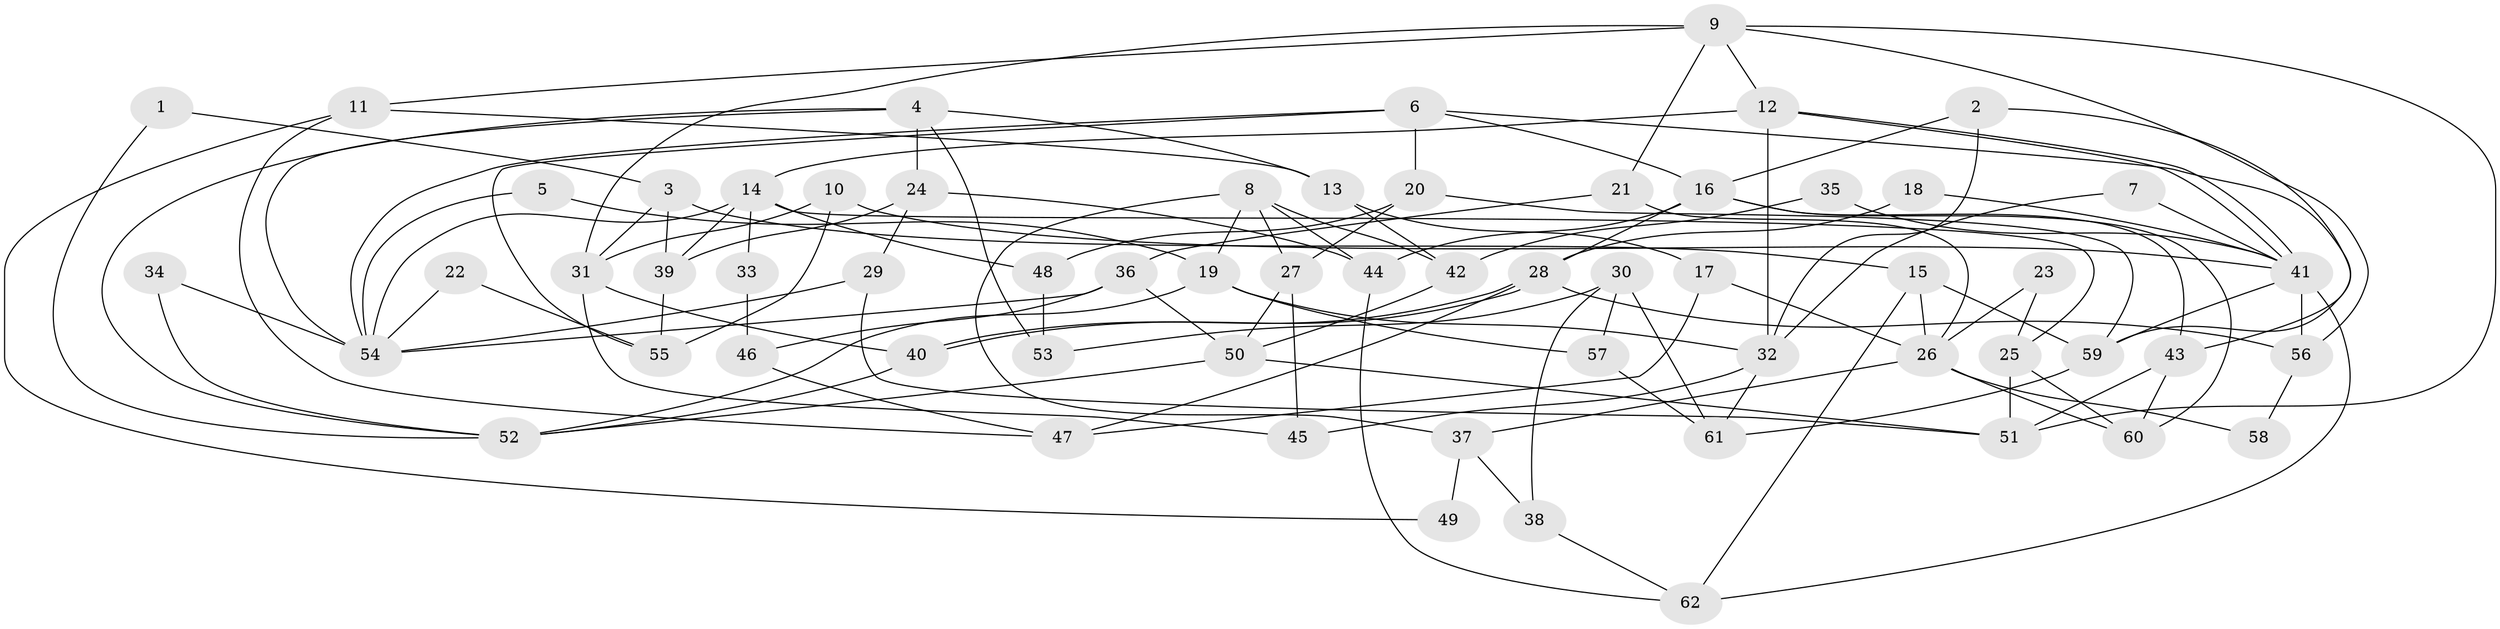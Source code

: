 // coarse degree distribution, {3: 0.16129032258064516, 5: 0.22580645161290322, 4: 0.12903225806451613, 2: 0.1935483870967742, 1: 0.03225806451612903, 6: 0.0967741935483871, 8: 0.06451612903225806, 7: 0.03225806451612903, 10: 0.06451612903225806}
// Generated by graph-tools (version 1.1) at 2025/53/03/04/25 21:53:15]
// undirected, 62 vertices, 124 edges
graph export_dot {
graph [start="1"]
  node [color=gray90,style=filled];
  1;
  2;
  3;
  4;
  5;
  6;
  7;
  8;
  9;
  10;
  11;
  12;
  13;
  14;
  15;
  16;
  17;
  18;
  19;
  20;
  21;
  22;
  23;
  24;
  25;
  26;
  27;
  28;
  29;
  30;
  31;
  32;
  33;
  34;
  35;
  36;
  37;
  38;
  39;
  40;
  41;
  42;
  43;
  44;
  45;
  46;
  47;
  48;
  49;
  50;
  51;
  52;
  53;
  54;
  55;
  56;
  57;
  58;
  59;
  60;
  61;
  62;
  1 -- 52;
  1 -- 3;
  2 -- 16;
  2 -- 59;
  2 -- 32;
  3 -- 39;
  3 -- 15;
  3 -- 31;
  4 -- 54;
  4 -- 24;
  4 -- 13;
  4 -- 52;
  4 -- 53;
  5 -- 19;
  5 -- 54;
  6 -- 20;
  6 -- 43;
  6 -- 16;
  6 -- 54;
  6 -- 55;
  7 -- 41;
  7 -- 32;
  8 -- 27;
  8 -- 42;
  8 -- 19;
  8 -- 37;
  8 -- 44;
  9 -- 12;
  9 -- 51;
  9 -- 11;
  9 -- 21;
  9 -- 31;
  9 -- 56;
  10 -- 41;
  10 -- 31;
  10 -- 55;
  11 -- 47;
  11 -- 13;
  11 -- 49;
  12 -- 32;
  12 -- 41;
  12 -- 41;
  12 -- 14;
  13 -- 17;
  13 -- 42;
  14 -- 25;
  14 -- 33;
  14 -- 39;
  14 -- 48;
  14 -- 54;
  15 -- 59;
  15 -- 62;
  15 -- 26;
  16 -- 44;
  16 -- 28;
  16 -- 43;
  16 -- 60;
  17 -- 26;
  17 -- 47;
  18 -- 41;
  18 -- 28;
  19 -- 52;
  19 -- 32;
  19 -- 57;
  20 -- 59;
  20 -- 27;
  20 -- 48;
  21 -- 26;
  21 -- 36;
  22 -- 54;
  22 -- 55;
  23 -- 25;
  23 -- 26;
  24 -- 39;
  24 -- 44;
  24 -- 29;
  25 -- 51;
  25 -- 60;
  26 -- 60;
  26 -- 37;
  26 -- 58;
  27 -- 50;
  27 -- 45;
  28 -- 40;
  28 -- 40;
  28 -- 47;
  28 -- 56;
  29 -- 54;
  29 -- 51;
  30 -- 57;
  30 -- 53;
  30 -- 38;
  30 -- 61;
  31 -- 40;
  31 -- 45;
  32 -- 45;
  32 -- 61;
  33 -- 46;
  34 -- 52;
  34 -- 54;
  35 -- 41;
  35 -- 42;
  36 -- 54;
  36 -- 46;
  36 -- 50;
  37 -- 38;
  37 -- 49;
  38 -- 62;
  39 -- 55;
  40 -- 52;
  41 -- 56;
  41 -- 59;
  41 -- 62;
  42 -- 50;
  43 -- 51;
  43 -- 60;
  44 -- 62;
  46 -- 47;
  48 -- 53;
  50 -- 52;
  50 -- 51;
  56 -- 58;
  57 -- 61;
  59 -- 61;
}

